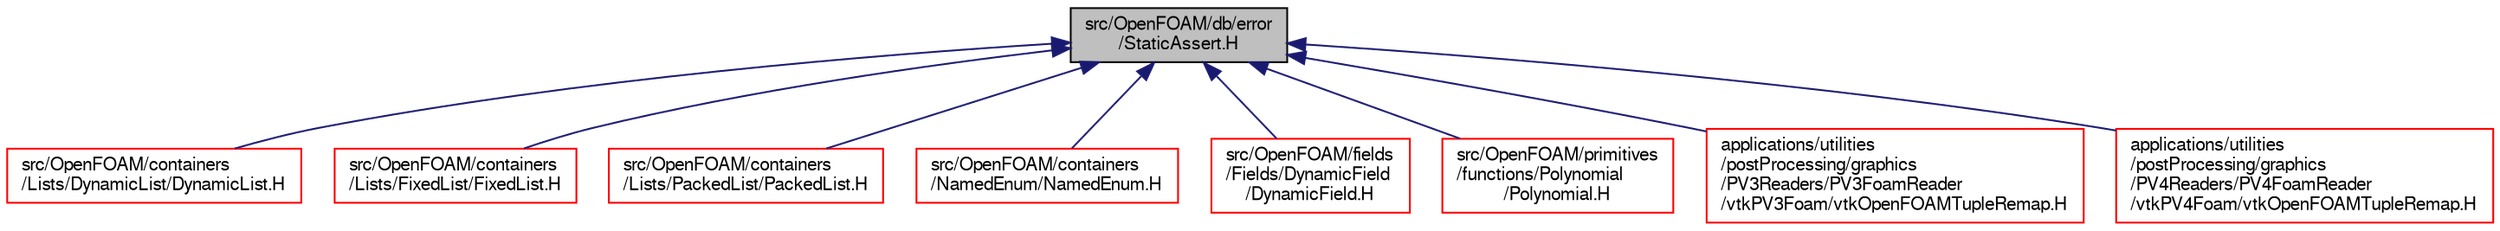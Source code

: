 digraph "src/OpenFOAM/db/error/StaticAssert.H"
{
  bgcolor="transparent";
  edge [fontname="FreeSans",fontsize="10",labelfontname="FreeSans",labelfontsize="10"];
  node [fontname="FreeSans",fontsize="10",shape=record];
  Node1 [label="src/OpenFOAM/db/error\l/StaticAssert.H",height=0.2,width=0.4,color="black", fillcolor="grey75", style="filled", fontcolor="black"];
  Node1 -> Node2 [dir="back",color="midnightblue",fontsize="10",style="solid",fontname="FreeSans"];
  Node2 [label="src/OpenFOAM/containers\l/Lists/DynamicList/DynamicList.H",height=0.2,width=0.4,color="red",URL="$a08633.html"];
  Node1 -> Node4628 [dir="back",color="midnightblue",fontsize="10",style="solid",fontname="FreeSans"];
  Node4628 [label="src/OpenFOAM/containers\l/Lists/FixedList/FixedList.H",height=0.2,width=0.4,color="red",URL="$a08642.html"];
  Node1 -> Node4698 [dir="back",color="midnightblue",fontsize="10",style="solid",fontname="FreeSans"];
  Node4698 [label="src/OpenFOAM/containers\l/Lists/PackedList/PackedList.H",height=0.2,width=0.4,color="red",URL="$a08705.html"];
  Node1 -> Node4703 [dir="back",color="midnightblue",fontsize="10",style="solid",fontname="FreeSans"];
  Node4703 [label="src/OpenFOAM/containers\l/NamedEnum/NamedEnum.H",height=0.2,width=0.4,color="red",URL="$a08783.html"];
  Node1 -> Node3702 [dir="back",color="midnightblue",fontsize="10",style="solid",fontname="FreeSans"];
  Node3702 [label="src/OpenFOAM/fields\l/Fields/DynamicField\l/DynamicField.H",height=0.2,width=0.4,color="red",URL="$a09563.html"];
  Node1 -> Node4990 [dir="back",color="midnightblue",fontsize="10",style="solid",fontname="FreeSans"];
  Node4990 [label="src/OpenFOAM/primitives\l/functions/Polynomial\l/Polynomial.H",height=0.2,width=0.4,color="red",URL="$a12296.html"];
  Node1 -> Node5004 [dir="back",color="midnightblue",fontsize="10",style="solid",fontname="FreeSans"];
  Node5004 [label="applications/utilities\l/postProcessing/graphics\l/PV3Readers/PV3FoamReader\l/vtkPV3Foam/vtkOpenFOAMTupleRemap.H",height=0.2,width=0.4,color="red",URL="$a38927.html"];
  Node1 -> Node5007 [dir="back",color="midnightblue",fontsize="10",style="solid",fontname="FreeSans"];
  Node5007 [label="applications/utilities\l/postProcessing/graphics\l/PV4Readers/PV4FoamReader\l/vtkPV4Foam/vtkOpenFOAMTupleRemap.H",height=0.2,width=0.4,color="red",URL="$a38930.html"];
}
